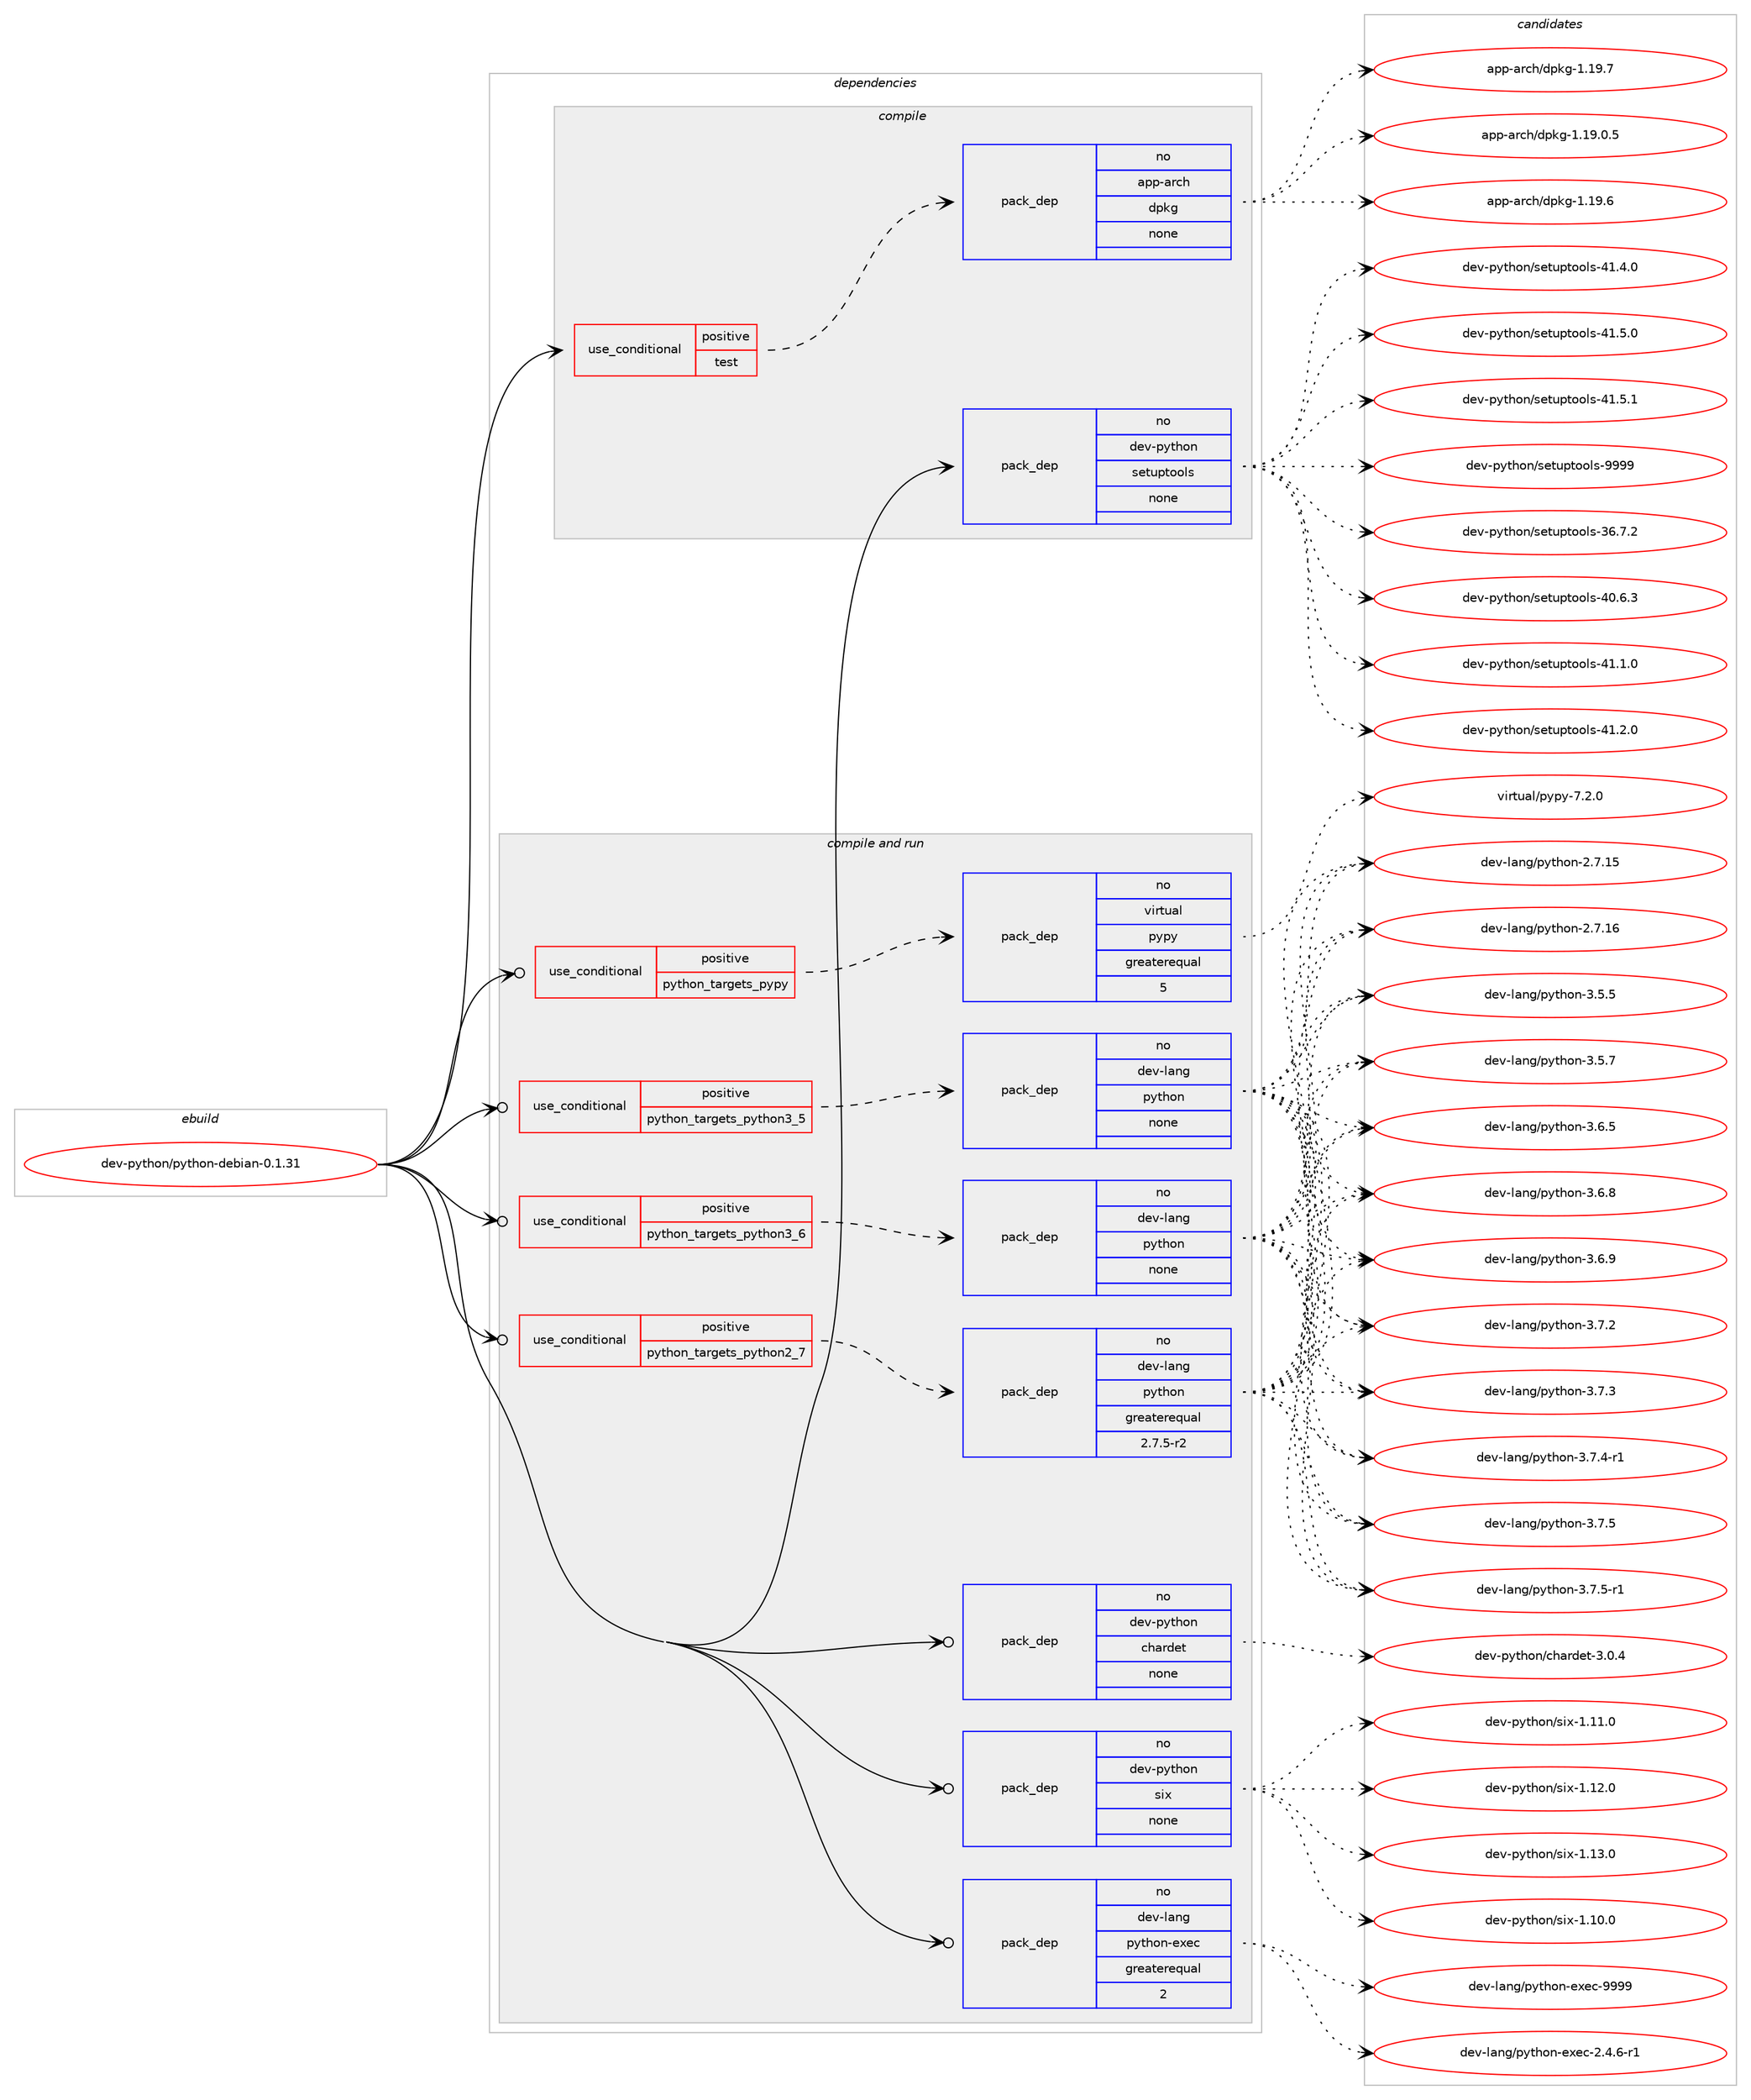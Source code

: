 digraph prolog {

# *************
# Graph options
# *************

newrank=true;
concentrate=true;
compound=true;
graph [rankdir=LR,fontname=Helvetica,fontsize=10,ranksep=1.5];#, ranksep=2.5, nodesep=0.2];
edge  [arrowhead=vee];
node  [fontname=Helvetica,fontsize=10];

# **********
# The ebuild
# **********

subgraph cluster_leftcol {
color=gray;
rank=same;
label=<<i>ebuild</i>>;
id [label="dev-python/python-debian-0.1.31", color=red, width=4, href="../dev-python/python-debian-0.1.31.svg"];
}

# ****************
# The dependencies
# ****************

subgraph cluster_midcol {
color=gray;
label=<<i>dependencies</i>>;
subgraph cluster_compile {
fillcolor="#eeeeee";
style=filled;
label=<<i>compile</i>>;
subgraph cond147423 {
dependency630670 [label=<<TABLE BORDER="0" CELLBORDER="1" CELLSPACING="0" CELLPADDING="4"><TR><TD ROWSPAN="3" CELLPADDING="10">use_conditional</TD></TR><TR><TD>positive</TD></TR><TR><TD>test</TD></TR></TABLE>>, shape=none, color=red];
subgraph pack471376 {
dependency630671 [label=<<TABLE BORDER="0" CELLBORDER="1" CELLSPACING="0" CELLPADDING="4" WIDTH="220"><TR><TD ROWSPAN="6" CELLPADDING="30">pack_dep</TD></TR><TR><TD WIDTH="110">no</TD></TR><TR><TD>app-arch</TD></TR><TR><TD>dpkg</TD></TR><TR><TD>none</TD></TR><TR><TD></TD></TR></TABLE>>, shape=none, color=blue];
}
dependency630670:e -> dependency630671:w [weight=20,style="dashed",arrowhead="vee"];
}
id:e -> dependency630670:w [weight=20,style="solid",arrowhead="vee"];
subgraph pack471377 {
dependency630672 [label=<<TABLE BORDER="0" CELLBORDER="1" CELLSPACING="0" CELLPADDING="4" WIDTH="220"><TR><TD ROWSPAN="6" CELLPADDING="30">pack_dep</TD></TR><TR><TD WIDTH="110">no</TD></TR><TR><TD>dev-python</TD></TR><TR><TD>setuptools</TD></TR><TR><TD>none</TD></TR><TR><TD></TD></TR></TABLE>>, shape=none, color=blue];
}
id:e -> dependency630672:w [weight=20,style="solid",arrowhead="vee"];
}
subgraph cluster_compileandrun {
fillcolor="#eeeeee";
style=filled;
label=<<i>compile and run</i>>;
subgraph cond147424 {
dependency630673 [label=<<TABLE BORDER="0" CELLBORDER="1" CELLSPACING="0" CELLPADDING="4"><TR><TD ROWSPAN="3" CELLPADDING="10">use_conditional</TD></TR><TR><TD>positive</TD></TR><TR><TD>python_targets_pypy</TD></TR></TABLE>>, shape=none, color=red];
subgraph pack471378 {
dependency630674 [label=<<TABLE BORDER="0" CELLBORDER="1" CELLSPACING="0" CELLPADDING="4" WIDTH="220"><TR><TD ROWSPAN="6" CELLPADDING="30">pack_dep</TD></TR><TR><TD WIDTH="110">no</TD></TR><TR><TD>virtual</TD></TR><TR><TD>pypy</TD></TR><TR><TD>greaterequal</TD></TR><TR><TD>5</TD></TR></TABLE>>, shape=none, color=blue];
}
dependency630673:e -> dependency630674:w [weight=20,style="dashed",arrowhead="vee"];
}
id:e -> dependency630673:w [weight=20,style="solid",arrowhead="odotvee"];
subgraph cond147425 {
dependency630675 [label=<<TABLE BORDER="0" CELLBORDER="1" CELLSPACING="0" CELLPADDING="4"><TR><TD ROWSPAN="3" CELLPADDING="10">use_conditional</TD></TR><TR><TD>positive</TD></TR><TR><TD>python_targets_python2_7</TD></TR></TABLE>>, shape=none, color=red];
subgraph pack471379 {
dependency630676 [label=<<TABLE BORDER="0" CELLBORDER="1" CELLSPACING="0" CELLPADDING="4" WIDTH="220"><TR><TD ROWSPAN="6" CELLPADDING="30">pack_dep</TD></TR><TR><TD WIDTH="110">no</TD></TR><TR><TD>dev-lang</TD></TR><TR><TD>python</TD></TR><TR><TD>greaterequal</TD></TR><TR><TD>2.7.5-r2</TD></TR></TABLE>>, shape=none, color=blue];
}
dependency630675:e -> dependency630676:w [weight=20,style="dashed",arrowhead="vee"];
}
id:e -> dependency630675:w [weight=20,style="solid",arrowhead="odotvee"];
subgraph cond147426 {
dependency630677 [label=<<TABLE BORDER="0" CELLBORDER="1" CELLSPACING="0" CELLPADDING="4"><TR><TD ROWSPAN="3" CELLPADDING="10">use_conditional</TD></TR><TR><TD>positive</TD></TR><TR><TD>python_targets_python3_5</TD></TR></TABLE>>, shape=none, color=red];
subgraph pack471380 {
dependency630678 [label=<<TABLE BORDER="0" CELLBORDER="1" CELLSPACING="0" CELLPADDING="4" WIDTH="220"><TR><TD ROWSPAN="6" CELLPADDING="30">pack_dep</TD></TR><TR><TD WIDTH="110">no</TD></TR><TR><TD>dev-lang</TD></TR><TR><TD>python</TD></TR><TR><TD>none</TD></TR><TR><TD></TD></TR></TABLE>>, shape=none, color=blue];
}
dependency630677:e -> dependency630678:w [weight=20,style="dashed",arrowhead="vee"];
}
id:e -> dependency630677:w [weight=20,style="solid",arrowhead="odotvee"];
subgraph cond147427 {
dependency630679 [label=<<TABLE BORDER="0" CELLBORDER="1" CELLSPACING="0" CELLPADDING="4"><TR><TD ROWSPAN="3" CELLPADDING="10">use_conditional</TD></TR><TR><TD>positive</TD></TR><TR><TD>python_targets_python3_6</TD></TR></TABLE>>, shape=none, color=red];
subgraph pack471381 {
dependency630680 [label=<<TABLE BORDER="0" CELLBORDER="1" CELLSPACING="0" CELLPADDING="4" WIDTH="220"><TR><TD ROWSPAN="6" CELLPADDING="30">pack_dep</TD></TR><TR><TD WIDTH="110">no</TD></TR><TR><TD>dev-lang</TD></TR><TR><TD>python</TD></TR><TR><TD>none</TD></TR><TR><TD></TD></TR></TABLE>>, shape=none, color=blue];
}
dependency630679:e -> dependency630680:w [weight=20,style="dashed",arrowhead="vee"];
}
id:e -> dependency630679:w [weight=20,style="solid",arrowhead="odotvee"];
subgraph pack471382 {
dependency630681 [label=<<TABLE BORDER="0" CELLBORDER="1" CELLSPACING="0" CELLPADDING="4" WIDTH="220"><TR><TD ROWSPAN="6" CELLPADDING="30">pack_dep</TD></TR><TR><TD WIDTH="110">no</TD></TR><TR><TD>dev-lang</TD></TR><TR><TD>python-exec</TD></TR><TR><TD>greaterequal</TD></TR><TR><TD>2</TD></TR></TABLE>>, shape=none, color=blue];
}
id:e -> dependency630681:w [weight=20,style="solid",arrowhead="odotvee"];
subgraph pack471383 {
dependency630682 [label=<<TABLE BORDER="0" CELLBORDER="1" CELLSPACING="0" CELLPADDING="4" WIDTH="220"><TR><TD ROWSPAN="6" CELLPADDING="30">pack_dep</TD></TR><TR><TD WIDTH="110">no</TD></TR><TR><TD>dev-python</TD></TR><TR><TD>chardet</TD></TR><TR><TD>none</TD></TR><TR><TD></TD></TR></TABLE>>, shape=none, color=blue];
}
id:e -> dependency630682:w [weight=20,style="solid",arrowhead="odotvee"];
subgraph pack471384 {
dependency630683 [label=<<TABLE BORDER="0" CELLBORDER="1" CELLSPACING="0" CELLPADDING="4" WIDTH="220"><TR><TD ROWSPAN="6" CELLPADDING="30">pack_dep</TD></TR><TR><TD WIDTH="110">no</TD></TR><TR><TD>dev-python</TD></TR><TR><TD>six</TD></TR><TR><TD>none</TD></TR><TR><TD></TD></TR></TABLE>>, shape=none, color=blue];
}
id:e -> dependency630683:w [weight=20,style="solid",arrowhead="odotvee"];
}
subgraph cluster_run {
fillcolor="#eeeeee";
style=filled;
label=<<i>run</i>>;
}
}

# **************
# The candidates
# **************

subgraph cluster_choices {
rank=same;
color=gray;
label=<<i>candidates</i>>;

subgraph choice471376 {
color=black;
nodesep=1;
choice9711211245971149910447100112107103454946495746484653 [label="app-arch/dpkg-1.19.0.5", color=red, width=4,href="../app-arch/dpkg-1.19.0.5.svg"];
choice971121124597114991044710011210710345494649574654 [label="app-arch/dpkg-1.19.6", color=red, width=4,href="../app-arch/dpkg-1.19.6.svg"];
choice971121124597114991044710011210710345494649574655 [label="app-arch/dpkg-1.19.7", color=red, width=4,href="../app-arch/dpkg-1.19.7.svg"];
dependency630671:e -> choice9711211245971149910447100112107103454946495746484653:w [style=dotted,weight="100"];
dependency630671:e -> choice971121124597114991044710011210710345494649574654:w [style=dotted,weight="100"];
dependency630671:e -> choice971121124597114991044710011210710345494649574655:w [style=dotted,weight="100"];
}
subgraph choice471377 {
color=black;
nodesep=1;
choice100101118451121211161041111104711510111611711211611111110811545515446554650 [label="dev-python/setuptools-36.7.2", color=red, width=4,href="../dev-python/setuptools-36.7.2.svg"];
choice100101118451121211161041111104711510111611711211611111110811545524846544651 [label="dev-python/setuptools-40.6.3", color=red, width=4,href="../dev-python/setuptools-40.6.3.svg"];
choice100101118451121211161041111104711510111611711211611111110811545524946494648 [label="dev-python/setuptools-41.1.0", color=red, width=4,href="../dev-python/setuptools-41.1.0.svg"];
choice100101118451121211161041111104711510111611711211611111110811545524946504648 [label="dev-python/setuptools-41.2.0", color=red, width=4,href="../dev-python/setuptools-41.2.0.svg"];
choice100101118451121211161041111104711510111611711211611111110811545524946524648 [label="dev-python/setuptools-41.4.0", color=red, width=4,href="../dev-python/setuptools-41.4.0.svg"];
choice100101118451121211161041111104711510111611711211611111110811545524946534648 [label="dev-python/setuptools-41.5.0", color=red, width=4,href="../dev-python/setuptools-41.5.0.svg"];
choice100101118451121211161041111104711510111611711211611111110811545524946534649 [label="dev-python/setuptools-41.5.1", color=red, width=4,href="../dev-python/setuptools-41.5.1.svg"];
choice10010111845112121116104111110471151011161171121161111111081154557575757 [label="dev-python/setuptools-9999", color=red, width=4,href="../dev-python/setuptools-9999.svg"];
dependency630672:e -> choice100101118451121211161041111104711510111611711211611111110811545515446554650:w [style=dotted,weight="100"];
dependency630672:e -> choice100101118451121211161041111104711510111611711211611111110811545524846544651:w [style=dotted,weight="100"];
dependency630672:e -> choice100101118451121211161041111104711510111611711211611111110811545524946494648:w [style=dotted,weight="100"];
dependency630672:e -> choice100101118451121211161041111104711510111611711211611111110811545524946504648:w [style=dotted,weight="100"];
dependency630672:e -> choice100101118451121211161041111104711510111611711211611111110811545524946524648:w [style=dotted,weight="100"];
dependency630672:e -> choice100101118451121211161041111104711510111611711211611111110811545524946534648:w [style=dotted,weight="100"];
dependency630672:e -> choice100101118451121211161041111104711510111611711211611111110811545524946534649:w [style=dotted,weight="100"];
dependency630672:e -> choice10010111845112121116104111110471151011161171121161111111081154557575757:w [style=dotted,weight="100"];
}
subgraph choice471378 {
color=black;
nodesep=1;
choice1181051141161179710847112121112121455546504648 [label="virtual/pypy-7.2.0", color=red, width=4,href="../virtual/pypy-7.2.0.svg"];
dependency630674:e -> choice1181051141161179710847112121112121455546504648:w [style=dotted,weight="100"];
}
subgraph choice471379 {
color=black;
nodesep=1;
choice10010111845108971101034711212111610411111045504655464953 [label="dev-lang/python-2.7.15", color=red, width=4,href="../dev-lang/python-2.7.15.svg"];
choice10010111845108971101034711212111610411111045504655464954 [label="dev-lang/python-2.7.16", color=red, width=4,href="../dev-lang/python-2.7.16.svg"];
choice100101118451089711010347112121116104111110455146534653 [label="dev-lang/python-3.5.5", color=red, width=4,href="../dev-lang/python-3.5.5.svg"];
choice100101118451089711010347112121116104111110455146534655 [label="dev-lang/python-3.5.7", color=red, width=4,href="../dev-lang/python-3.5.7.svg"];
choice100101118451089711010347112121116104111110455146544653 [label="dev-lang/python-3.6.5", color=red, width=4,href="../dev-lang/python-3.6.5.svg"];
choice100101118451089711010347112121116104111110455146544656 [label="dev-lang/python-3.6.8", color=red, width=4,href="../dev-lang/python-3.6.8.svg"];
choice100101118451089711010347112121116104111110455146544657 [label="dev-lang/python-3.6.9", color=red, width=4,href="../dev-lang/python-3.6.9.svg"];
choice100101118451089711010347112121116104111110455146554650 [label="dev-lang/python-3.7.2", color=red, width=4,href="../dev-lang/python-3.7.2.svg"];
choice100101118451089711010347112121116104111110455146554651 [label="dev-lang/python-3.7.3", color=red, width=4,href="../dev-lang/python-3.7.3.svg"];
choice1001011184510897110103471121211161041111104551465546524511449 [label="dev-lang/python-3.7.4-r1", color=red, width=4,href="../dev-lang/python-3.7.4-r1.svg"];
choice100101118451089711010347112121116104111110455146554653 [label="dev-lang/python-3.7.5", color=red, width=4,href="../dev-lang/python-3.7.5.svg"];
choice1001011184510897110103471121211161041111104551465546534511449 [label="dev-lang/python-3.7.5-r1", color=red, width=4,href="../dev-lang/python-3.7.5-r1.svg"];
dependency630676:e -> choice10010111845108971101034711212111610411111045504655464953:w [style=dotted,weight="100"];
dependency630676:e -> choice10010111845108971101034711212111610411111045504655464954:w [style=dotted,weight="100"];
dependency630676:e -> choice100101118451089711010347112121116104111110455146534653:w [style=dotted,weight="100"];
dependency630676:e -> choice100101118451089711010347112121116104111110455146534655:w [style=dotted,weight="100"];
dependency630676:e -> choice100101118451089711010347112121116104111110455146544653:w [style=dotted,weight="100"];
dependency630676:e -> choice100101118451089711010347112121116104111110455146544656:w [style=dotted,weight="100"];
dependency630676:e -> choice100101118451089711010347112121116104111110455146544657:w [style=dotted,weight="100"];
dependency630676:e -> choice100101118451089711010347112121116104111110455146554650:w [style=dotted,weight="100"];
dependency630676:e -> choice100101118451089711010347112121116104111110455146554651:w [style=dotted,weight="100"];
dependency630676:e -> choice1001011184510897110103471121211161041111104551465546524511449:w [style=dotted,weight="100"];
dependency630676:e -> choice100101118451089711010347112121116104111110455146554653:w [style=dotted,weight="100"];
dependency630676:e -> choice1001011184510897110103471121211161041111104551465546534511449:w [style=dotted,weight="100"];
}
subgraph choice471380 {
color=black;
nodesep=1;
choice10010111845108971101034711212111610411111045504655464953 [label="dev-lang/python-2.7.15", color=red, width=4,href="../dev-lang/python-2.7.15.svg"];
choice10010111845108971101034711212111610411111045504655464954 [label="dev-lang/python-2.7.16", color=red, width=4,href="../dev-lang/python-2.7.16.svg"];
choice100101118451089711010347112121116104111110455146534653 [label="dev-lang/python-3.5.5", color=red, width=4,href="../dev-lang/python-3.5.5.svg"];
choice100101118451089711010347112121116104111110455146534655 [label="dev-lang/python-3.5.7", color=red, width=4,href="../dev-lang/python-3.5.7.svg"];
choice100101118451089711010347112121116104111110455146544653 [label="dev-lang/python-3.6.5", color=red, width=4,href="../dev-lang/python-3.6.5.svg"];
choice100101118451089711010347112121116104111110455146544656 [label="dev-lang/python-3.6.8", color=red, width=4,href="../dev-lang/python-3.6.8.svg"];
choice100101118451089711010347112121116104111110455146544657 [label="dev-lang/python-3.6.9", color=red, width=4,href="../dev-lang/python-3.6.9.svg"];
choice100101118451089711010347112121116104111110455146554650 [label="dev-lang/python-3.7.2", color=red, width=4,href="../dev-lang/python-3.7.2.svg"];
choice100101118451089711010347112121116104111110455146554651 [label="dev-lang/python-3.7.3", color=red, width=4,href="../dev-lang/python-3.7.3.svg"];
choice1001011184510897110103471121211161041111104551465546524511449 [label="dev-lang/python-3.7.4-r1", color=red, width=4,href="../dev-lang/python-3.7.4-r1.svg"];
choice100101118451089711010347112121116104111110455146554653 [label="dev-lang/python-3.7.5", color=red, width=4,href="../dev-lang/python-3.7.5.svg"];
choice1001011184510897110103471121211161041111104551465546534511449 [label="dev-lang/python-3.7.5-r1", color=red, width=4,href="../dev-lang/python-3.7.5-r1.svg"];
dependency630678:e -> choice10010111845108971101034711212111610411111045504655464953:w [style=dotted,weight="100"];
dependency630678:e -> choice10010111845108971101034711212111610411111045504655464954:w [style=dotted,weight="100"];
dependency630678:e -> choice100101118451089711010347112121116104111110455146534653:w [style=dotted,weight="100"];
dependency630678:e -> choice100101118451089711010347112121116104111110455146534655:w [style=dotted,weight="100"];
dependency630678:e -> choice100101118451089711010347112121116104111110455146544653:w [style=dotted,weight="100"];
dependency630678:e -> choice100101118451089711010347112121116104111110455146544656:w [style=dotted,weight="100"];
dependency630678:e -> choice100101118451089711010347112121116104111110455146544657:w [style=dotted,weight="100"];
dependency630678:e -> choice100101118451089711010347112121116104111110455146554650:w [style=dotted,weight="100"];
dependency630678:e -> choice100101118451089711010347112121116104111110455146554651:w [style=dotted,weight="100"];
dependency630678:e -> choice1001011184510897110103471121211161041111104551465546524511449:w [style=dotted,weight="100"];
dependency630678:e -> choice100101118451089711010347112121116104111110455146554653:w [style=dotted,weight="100"];
dependency630678:e -> choice1001011184510897110103471121211161041111104551465546534511449:w [style=dotted,weight="100"];
}
subgraph choice471381 {
color=black;
nodesep=1;
choice10010111845108971101034711212111610411111045504655464953 [label="dev-lang/python-2.7.15", color=red, width=4,href="../dev-lang/python-2.7.15.svg"];
choice10010111845108971101034711212111610411111045504655464954 [label="dev-lang/python-2.7.16", color=red, width=4,href="../dev-lang/python-2.7.16.svg"];
choice100101118451089711010347112121116104111110455146534653 [label="dev-lang/python-3.5.5", color=red, width=4,href="../dev-lang/python-3.5.5.svg"];
choice100101118451089711010347112121116104111110455146534655 [label="dev-lang/python-3.5.7", color=red, width=4,href="../dev-lang/python-3.5.7.svg"];
choice100101118451089711010347112121116104111110455146544653 [label="dev-lang/python-3.6.5", color=red, width=4,href="../dev-lang/python-3.6.5.svg"];
choice100101118451089711010347112121116104111110455146544656 [label="dev-lang/python-3.6.8", color=red, width=4,href="../dev-lang/python-3.6.8.svg"];
choice100101118451089711010347112121116104111110455146544657 [label="dev-lang/python-3.6.9", color=red, width=4,href="../dev-lang/python-3.6.9.svg"];
choice100101118451089711010347112121116104111110455146554650 [label="dev-lang/python-3.7.2", color=red, width=4,href="../dev-lang/python-3.7.2.svg"];
choice100101118451089711010347112121116104111110455146554651 [label="dev-lang/python-3.7.3", color=red, width=4,href="../dev-lang/python-3.7.3.svg"];
choice1001011184510897110103471121211161041111104551465546524511449 [label="dev-lang/python-3.7.4-r1", color=red, width=4,href="../dev-lang/python-3.7.4-r1.svg"];
choice100101118451089711010347112121116104111110455146554653 [label="dev-lang/python-3.7.5", color=red, width=4,href="../dev-lang/python-3.7.5.svg"];
choice1001011184510897110103471121211161041111104551465546534511449 [label="dev-lang/python-3.7.5-r1", color=red, width=4,href="../dev-lang/python-3.7.5-r1.svg"];
dependency630680:e -> choice10010111845108971101034711212111610411111045504655464953:w [style=dotted,weight="100"];
dependency630680:e -> choice10010111845108971101034711212111610411111045504655464954:w [style=dotted,weight="100"];
dependency630680:e -> choice100101118451089711010347112121116104111110455146534653:w [style=dotted,weight="100"];
dependency630680:e -> choice100101118451089711010347112121116104111110455146534655:w [style=dotted,weight="100"];
dependency630680:e -> choice100101118451089711010347112121116104111110455146544653:w [style=dotted,weight="100"];
dependency630680:e -> choice100101118451089711010347112121116104111110455146544656:w [style=dotted,weight="100"];
dependency630680:e -> choice100101118451089711010347112121116104111110455146544657:w [style=dotted,weight="100"];
dependency630680:e -> choice100101118451089711010347112121116104111110455146554650:w [style=dotted,weight="100"];
dependency630680:e -> choice100101118451089711010347112121116104111110455146554651:w [style=dotted,weight="100"];
dependency630680:e -> choice1001011184510897110103471121211161041111104551465546524511449:w [style=dotted,weight="100"];
dependency630680:e -> choice100101118451089711010347112121116104111110455146554653:w [style=dotted,weight="100"];
dependency630680:e -> choice1001011184510897110103471121211161041111104551465546534511449:w [style=dotted,weight="100"];
}
subgraph choice471382 {
color=black;
nodesep=1;
choice10010111845108971101034711212111610411111045101120101994550465246544511449 [label="dev-lang/python-exec-2.4.6-r1", color=red, width=4,href="../dev-lang/python-exec-2.4.6-r1.svg"];
choice10010111845108971101034711212111610411111045101120101994557575757 [label="dev-lang/python-exec-9999", color=red, width=4,href="../dev-lang/python-exec-9999.svg"];
dependency630681:e -> choice10010111845108971101034711212111610411111045101120101994550465246544511449:w [style=dotted,weight="100"];
dependency630681:e -> choice10010111845108971101034711212111610411111045101120101994557575757:w [style=dotted,weight="100"];
}
subgraph choice471383 {
color=black;
nodesep=1;
choice10010111845112121116104111110479910497114100101116455146484652 [label="dev-python/chardet-3.0.4", color=red, width=4,href="../dev-python/chardet-3.0.4.svg"];
dependency630682:e -> choice10010111845112121116104111110479910497114100101116455146484652:w [style=dotted,weight="100"];
}
subgraph choice471384 {
color=black;
nodesep=1;
choice100101118451121211161041111104711510512045494649484648 [label="dev-python/six-1.10.0", color=red, width=4,href="../dev-python/six-1.10.0.svg"];
choice100101118451121211161041111104711510512045494649494648 [label="dev-python/six-1.11.0", color=red, width=4,href="../dev-python/six-1.11.0.svg"];
choice100101118451121211161041111104711510512045494649504648 [label="dev-python/six-1.12.0", color=red, width=4,href="../dev-python/six-1.12.0.svg"];
choice100101118451121211161041111104711510512045494649514648 [label="dev-python/six-1.13.0", color=red, width=4,href="../dev-python/six-1.13.0.svg"];
dependency630683:e -> choice100101118451121211161041111104711510512045494649484648:w [style=dotted,weight="100"];
dependency630683:e -> choice100101118451121211161041111104711510512045494649494648:w [style=dotted,weight="100"];
dependency630683:e -> choice100101118451121211161041111104711510512045494649504648:w [style=dotted,weight="100"];
dependency630683:e -> choice100101118451121211161041111104711510512045494649514648:w [style=dotted,weight="100"];
}
}

}
